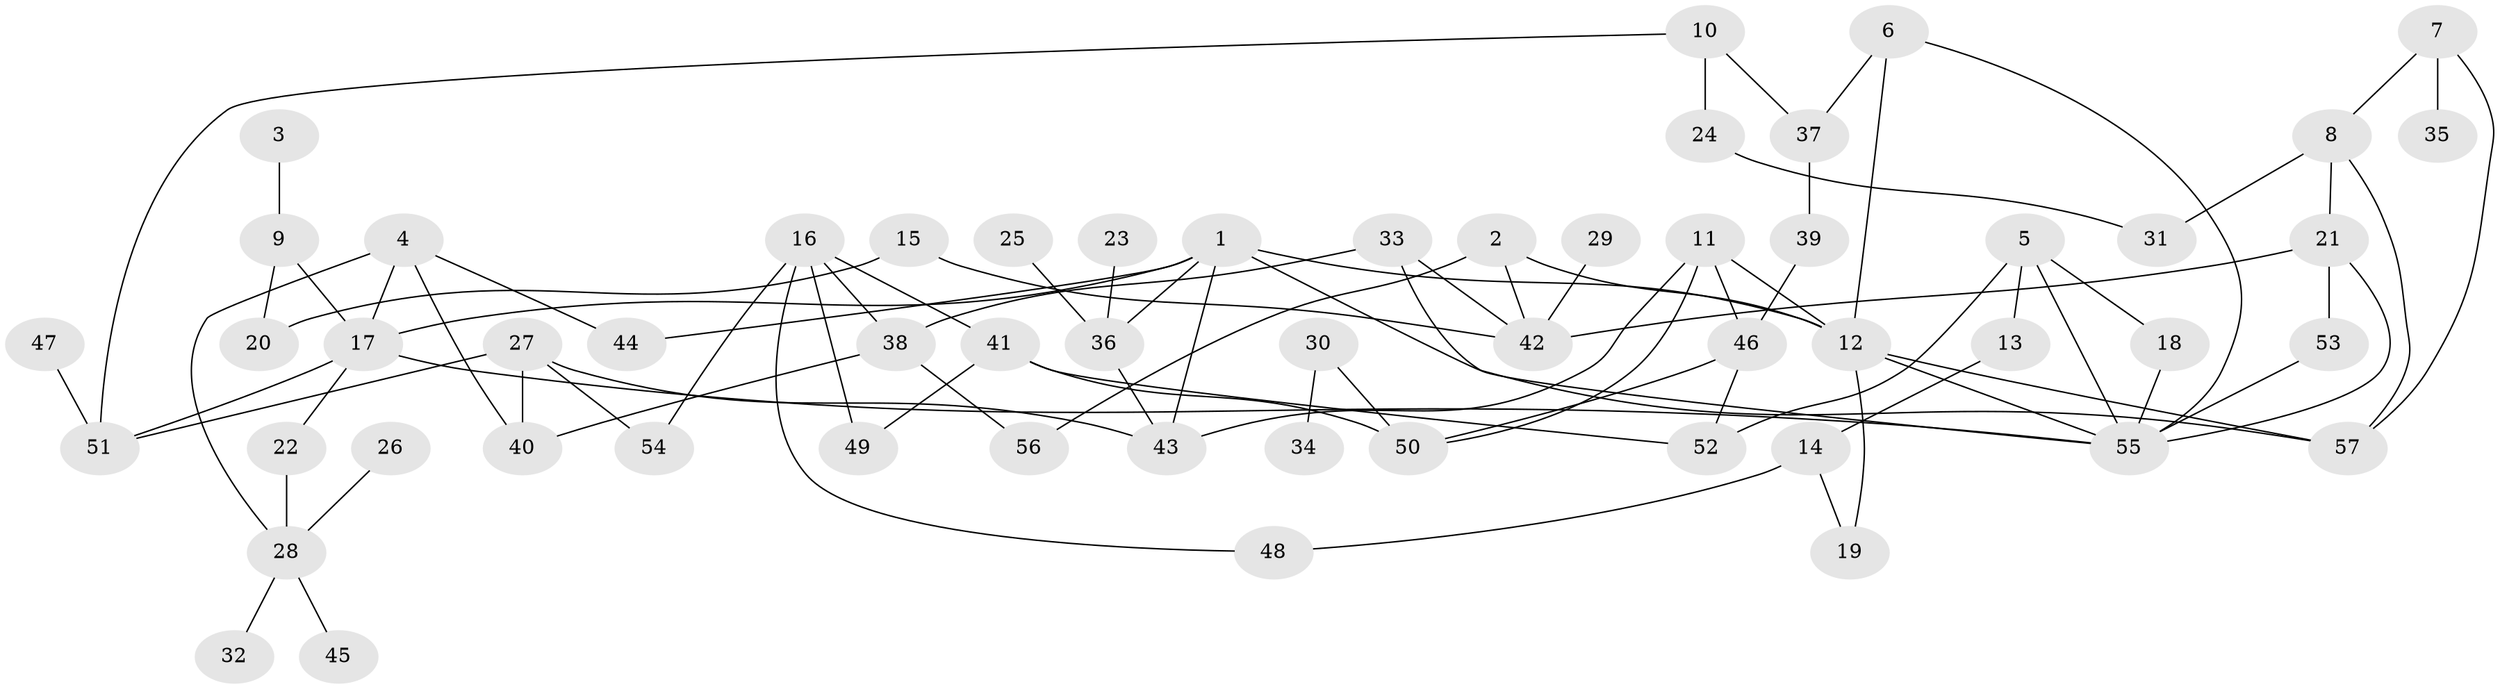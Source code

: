// original degree distribution, {8: 0.008695652173913044, 6: 0.034782608695652174, 2: 0.3130434782608696, 5: 0.034782608695652174, 4: 0.1391304347826087, 1: 0.2956521739130435, 3: 0.1565217391304348, 7: 0.017391304347826087}
// Generated by graph-tools (version 1.1) at 2025/36/03/04/25 23:36:01]
// undirected, 57 vertices, 85 edges
graph export_dot {
  node [color=gray90,style=filled];
  1;
  2;
  3;
  4;
  5;
  6;
  7;
  8;
  9;
  10;
  11;
  12;
  13;
  14;
  15;
  16;
  17;
  18;
  19;
  20;
  21;
  22;
  23;
  24;
  25;
  26;
  27;
  28;
  29;
  30;
  31;
  32;
  33;
  34;
  35;
  36;
  37;
  38;
  39;
  40;
  41;
  42;
  43;
  44;
  45;
  46;
  47;
  48;
  49;
  50;
  51;
  52;
  53;
  54;
  55;
  56;
  57;
  1 -- 12 [weight=1.0];
  1 -- 17 [weight=1.0];
  1 -- 36 [weight=1.0];
  1 -- 43 [weight=1.0];
  1 -- 44 [weight=1.0];
  1 -- 57 [weight=1.0];
  2 -- 12 [weight=1.0];
  2 -- 42 [weight=1.0];
  2 -- 56 [weight=1.0];
  3 -- 9 [weight=1.0];
  4 -- 17 [weight=1.0];
  4 -- 28 [weight=1.0];
  4 -- 40 [weight=1.0];
  4 -- 44 [weight=1.0];
  5 -- 13 [weight=1.0];
  5 -- 18 [weight=1.0];
  5 -- 52 [weight=1.0];
  5 -- 55 [weight=1.0];
  6 -- 12 [weight=1.0];
  6 -- 37 [weight=1.0];
  6 -- 55 [weight=1.0];
  7 -- 8 [weight=1.0];
  7 -- 35 [weight=1.0];
  7 -- 57 [weight=1.0];
  8 -- 21 [weight=1.0];
  8 -- 31 [weight=1.0];
  8 -- 57 [weight=1.0];
  9 -- 17 [weight=1.0];
  9 -- 20 [weight=1.0];
  10 -- 24 [weight=1.0];
  10 -- 37 [weight=1.0];
  10 -- 51 [weight=1.0];
  11 -- 12 [weight=1.0];
  11 -- 43 [weight=1.0];
  11 -- 46 [weight=1.0];
  11 -- 50 [weight=1.0];
  12 -- 19 [weight=1.0];
  12 -- 55 [weight=1.0];
  12 -- 57 [weight=1.0];
  13 -- 14 [weight=1.0];
  14 -- 19 [weight=1.0];
  14 -- 48 [weight=1.0];
  15 -- 20 [weight=1.0];
  15 -- 42 [weight=1.0];
  16 -- 38 [weight=1.0];
  16 -- 41 [weight=2.0];
  16 -- 48 [weight=1.0];
  16 -- 49 [weight=1.0];
  16 -- 54 [weight=1.0];
  17 -- 22 [weight=1.0];
  17 -- 51 [weight=1.0];
  17 -- 55 [weight=1.0];
  18 -- 55 [weight=1.0];
  21 -- 42 [weight=1.0];
  21 -- 53 [weight=1.0];
  21 -- 55 [weight=1.0];
  22 -- 28 [weight=1.0];
  23 -- 36 [weight=1.0];
  24 -- 31 [weight=1.0];
  25 -- 36 [weight=1.0];
  26 -- 28 [weight=1.0];
  27 -- 40 [weight=1.0];
  27 -- 43 [weight=1.0];
  27 -- 51 [weight=1.0];
  27 -- 54 [weight=1.0];
  28 -- 32 [weight=1.0];
  28 -- 45 [weight=1.0];
  29 -- 42 [weight=1.0];
  30 -- 34 [weight=1.0];
  30 -- 50 [weight=1.0];
  33 -- 38 [weight=1.0];
  33 -- 42 [weight=1.0];
  33 -- 55 [weight=1.0];
  36 -- 43 [weight=1.0];
  37 -- 39 [weight=1.0];
  38 -- 40 [weight=1.0];
  38 -- 56 [weight=1.0];
  39 -- 46 [weight=1.0];
  41 -- 49 [weight=1.0];
  41 -- 50 [weight=2.0];
  41 -- 52 [weight=1.0];
  46 -- 50 [weight=1.0];
  46 -- 52 [weight=1.0];
  47 -- 51 [weight=1.0];
  53 -- 55 [weight=1.0];
}
